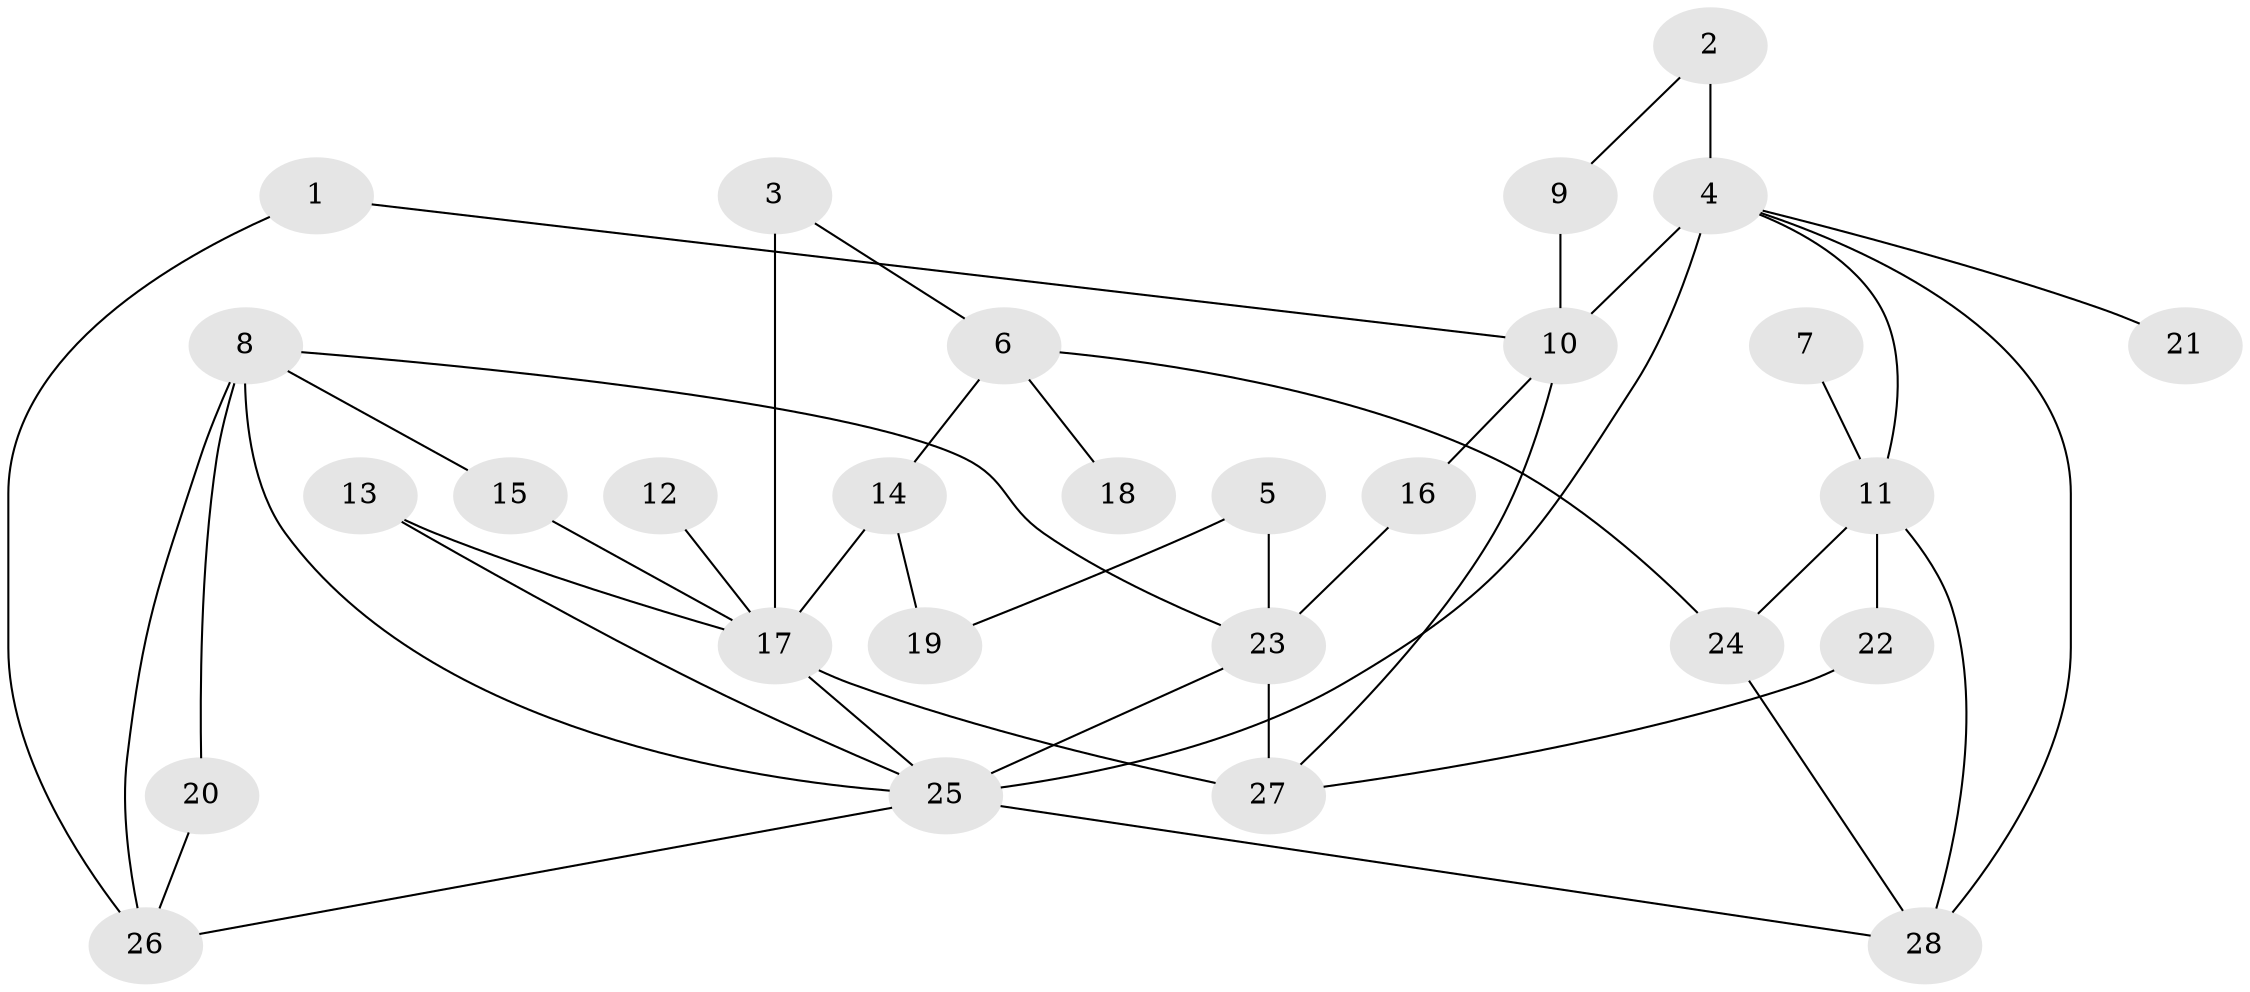 // original degree distribution, {5: 0.022222222222222223, 4: 0.08888888888888889, 7: 0.022222222222222223, 3: 0.17777777777777778, 6: 0.044444444444444446, 8: 0.011111111111111112, 2: 0.32222222222222224, 1: 0.3, 9: 0.011111111111111112}
// Generated by graph-tools (version 1.1) at 2025/36/03/04/25 23:36:12]
// undirected, 28 vertices, 44 edges
graph export_dot {
  node [color=gray90,style=filled];
  1;
  2;
  3;
  4;
  5;
  6;
  7;
  8;
  9;
  10;
  11;
  12;
  13;
  14;
  15;
  16;
  17;
  18;
  19;
  20;
  21;
  22;
  23;
  24;
  25;
  26;
  27;
  28;
  1 -- 10 [weight=1.0];
  1 -- 26 [weight=1.0];
  2 -- 4 [weight=2.0];
  2 -- 9 [weight=1.0];
  3 -- 6 [weight=1.0];
  3 -- 17 [weight=2.0];
  4 -- 10 [weight=1.0];
  4 -- 11 [weight=1.0];
  4 -- 21 [weight=1.0];
  4 -- 25 [weight=2.0];
  4 -- 28 [weight=1.0];
  5 -- 19 [weight=1.0];
  5 -- 23 [weight=1.0];
  6 -- 14 [weight=1.0];
  6 -- 18 [weight=1.0];
  6 -- 24 [weight=1.0];
  7 -- 11 [weight=1.0];
  8 -- 15 [weight=1.0];
  8 -- 20 [weight=1.0];
  8 -- 23 [weight=1.0];
  8 -- 25 [weight=1.0];
  8 -- 26 [weight=1.0];
  9 -- 10 [weight=1.0];
  10 -- 16 [weight=1.0];
  10 -- 27 [weight=1.0];
  11 -- 22 [weight=2.0];
  11 -- 24 [weight=1.0];
  11 -- 28 [weight=1.0];
  12 -- 17 [weight=1.0];
  13 -- 17 [weight=1.0];
  13 -- 25 [weight=1.0];
  14 -- 17 [weight=1.0];
  14 -- 19 [weight=2.0];
  15 -- 17 [weight=1.0];
  16 -- 23 [weight=2.0];
  17 -- 25 [weight=1.0];
  17 -- 27 [weight=2.0];
  20 -- 26 [weight=1.0];
  22 -- 27 [weight=1.0];
  23 -- 25 [weight=1.0];
  23 -- 27 [weight=1.0];
  24 -- 28 [weight=1.0];
  25 -- 26 [weight=1.0];
  25 -- 28 [weight=1.0];
}
